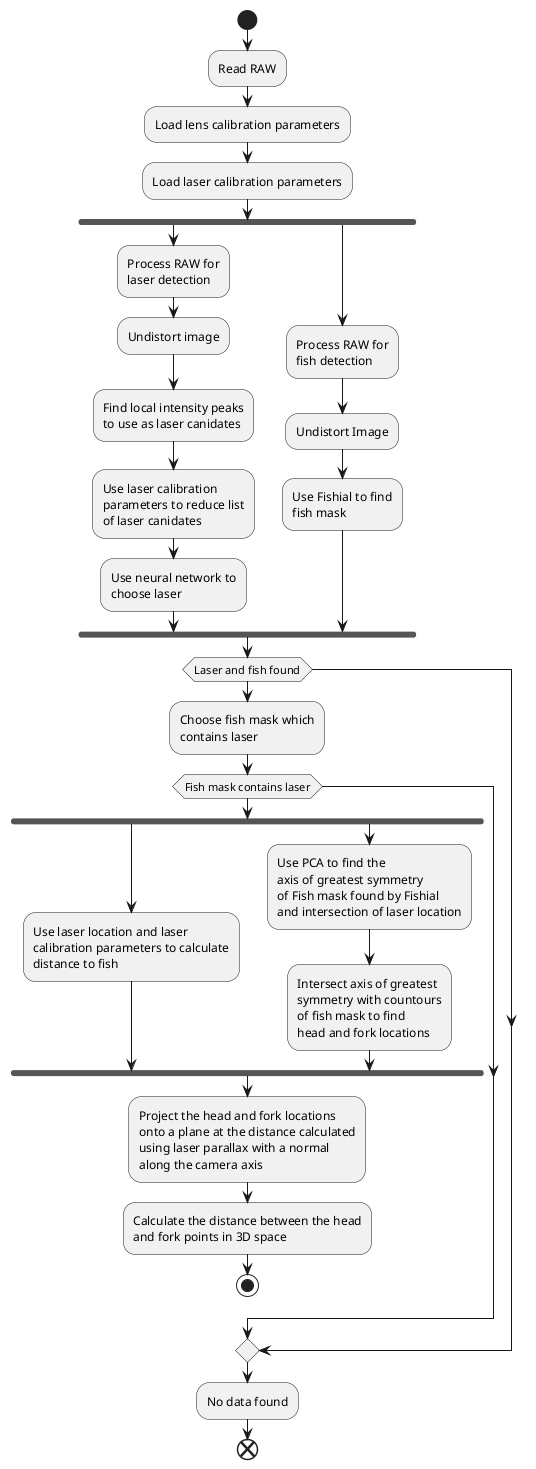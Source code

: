 @startuml
start
:Read RAW;
:Load lens calibration parameters;
:Load laser calibration parameters;

fork
    :Process RAW for
    laser detection;
    :Undistort image;
    :Find local intensity peaks
    to use as laser canidates;
    :Use laser calibration
    parameters to reduce list
    of laser canidates;
    :Use neural network to
    choose laser;
fork again
    :Process RAW for
    fish detection;
    :Undistort Image;
    :Use Fishial to find
    fish mask;
end fork

if (Laser and fish found) then
    :Choose fish mask which
    contains laser;

    if (Fish mask contains laser) then
        fork
            :Use laser location and laser
            calibration parameters to calculate
            distance to fish;
        fork again
            :Use PCA to find the
            axis of greatest symmetry
            of Fish mask found by Fishial
            and intersection of laser location;
            :Intersect axis of greatest
            symmetry with countours
            of fish mask to find
            head and fork locations;
        end fork

        :Project the head and fork locations
        onto a plane at the distance calculated
        using laser parallax with a normal
        along the camera axis;
        :Calculate the distance between the head
        and fork points in 3D space;

        stop
    endif
endif

:No data found;
end
@enduml